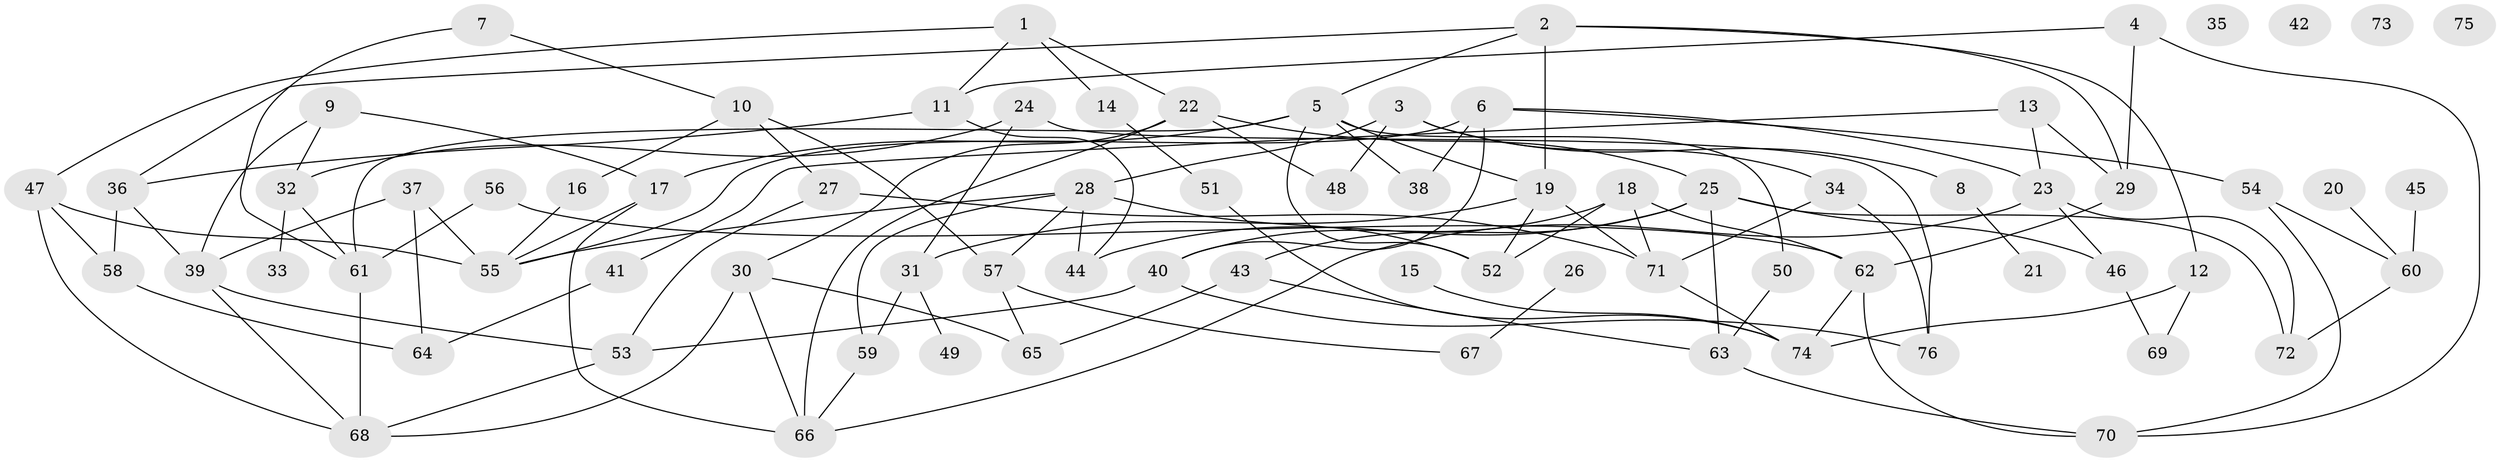 // coarse degree distribution, {9: 0.21052631578947367, 7: 0.2631578947368421, 5: 0.15789473684210525, 4: 0.15789473684210525, 2: 0.05263157894736842, 10: 0.05263157894736842, 1: 0.05263157894736842, 3: 0.05263157894736842}
// Generated by graph-tools (version 1.1) at 2025/48/03/04/25 22:48:03]
// undirected, 76 vertices, 123 edges
graph export_dot {
  node [color=gray90,style=filled];
  1;
  2;
  3;
  4;
  5;
  6;
  7;
  8;
  9;
  10;
  11;
  12;
  13;
  14;
  15;
  16;
  17;
  18;
  19;
  20;
  21;
  22;
  23;
  24;
  25;
  26;
  27;
  28;
  29;
  30;
  31;
  32;
  33;
  34;
  35;
  36;
  37;
  38;
  39;
  40;
  41;
  42;
  43;
  44;
  45;
  46;
  47;
  48;
  49;
  50;
  51;
  52;
  53;
  54;
  55;
  56;
  57;
  58;
  59;
  60;
  61;
  62;
  63;
  64;
  65;
  66;
  67;
  68;
  69;
  70;
  71;
  72;
  73;
  74;
  75;
  76;
  1 -- 11;
  1 -- 14;
  1 -- 22;
  1 -- 47;
  2 -- 5;
  2 -- 12;
  2 -- 19;
  2 -- 29;
  2 -- 36;
  3 -- 8;
  3 -- 28;
  3 -- 34;
  3 -- 48;
  4 -- 11;
  4 -- 29;
  4 -- 70;
  5 -- 17;
  5 -- 19;
  5 -- 38;
  5 -- 50;
  5 -- 52;
  5 -- 61;
  6 -- 23;
  6 -- 38;
  6 -- 40;
  6 -- 54;
  6 -- 55;
  7 -- 10;
  7 -- 61;
  8 -- 21;
  9 -- 17;
  9 -- 32;
  9 -- 39;
  10 -- 16;
  10 -- 27;
  10 -- 57;
  11 -- 36;
  11 -- 44;
  12 -- 69;
  12 -- 74;
  13 -- 23;
  13 -- 29;
  13 -- 41;
  14 -- 51;
  15 -- 74;
  16 -- 55;
  17 -- 55;
  17 -- 66;
  18 -- 40;
  18 -- 52;
  18 -- 62;
  18 -- 71;
  19 -- 31;
  19 -- 52;
  19 -- 71;
  20 -- 60;
  22 -- 25;
  22 -- 30;
  22 -- 48;
  22 -- 66;
  23 -- 46;
  23 -- 66;
  23 -- 72;
  24 -- 31;
  24 -- 32;
  24 -- 76;
  25 -- 43;
  25 -- 44;
  25 -- 46;
  25 -- 63;
  25 -- 72;
  26 -- 67;
  27 -- 53;
  27 -- 71;
  28 -- 44;
  28 -- 52;
  28 -- 55;
  28 -- 57;
  28 -- 59;
  29 -- 62;
  30 -- 65;
  30 -- 66;
  30 -- 68;
  31 -- 49;
  31 -- 59;
  32 -- 33;
  32 -- 61;
  34 -- 71;
  34 -- 76;
  36 -- 39;
  36 -- 58;
  37 -- 39;
  37 -- 55;
  37 -- 64;
  39 -- 53;
  39 -- 68;
  40 -- 53;
  40 -- 76;
  41 -- 64;
  43 -- 63;
  43 -- 65;
  45 -- 60;
  46 -- 69;
  47 -- 55;
  47 -- 58;
  47 -- 68;
  50 -- 63;
  51 -- 74;
  53 -- 68;
  54 -- 60;
  54 -- 70;
  56 -- 61;
  56 -- 62;
  57 -- 65;
  57 -- 67;
  58 -- 64;
  59 -- 66;
  60 -- 72;
  61 -- 68;
  62 -- 70;
  62 -- 74;
  63 -- 70;
  71 -- 74;
}
